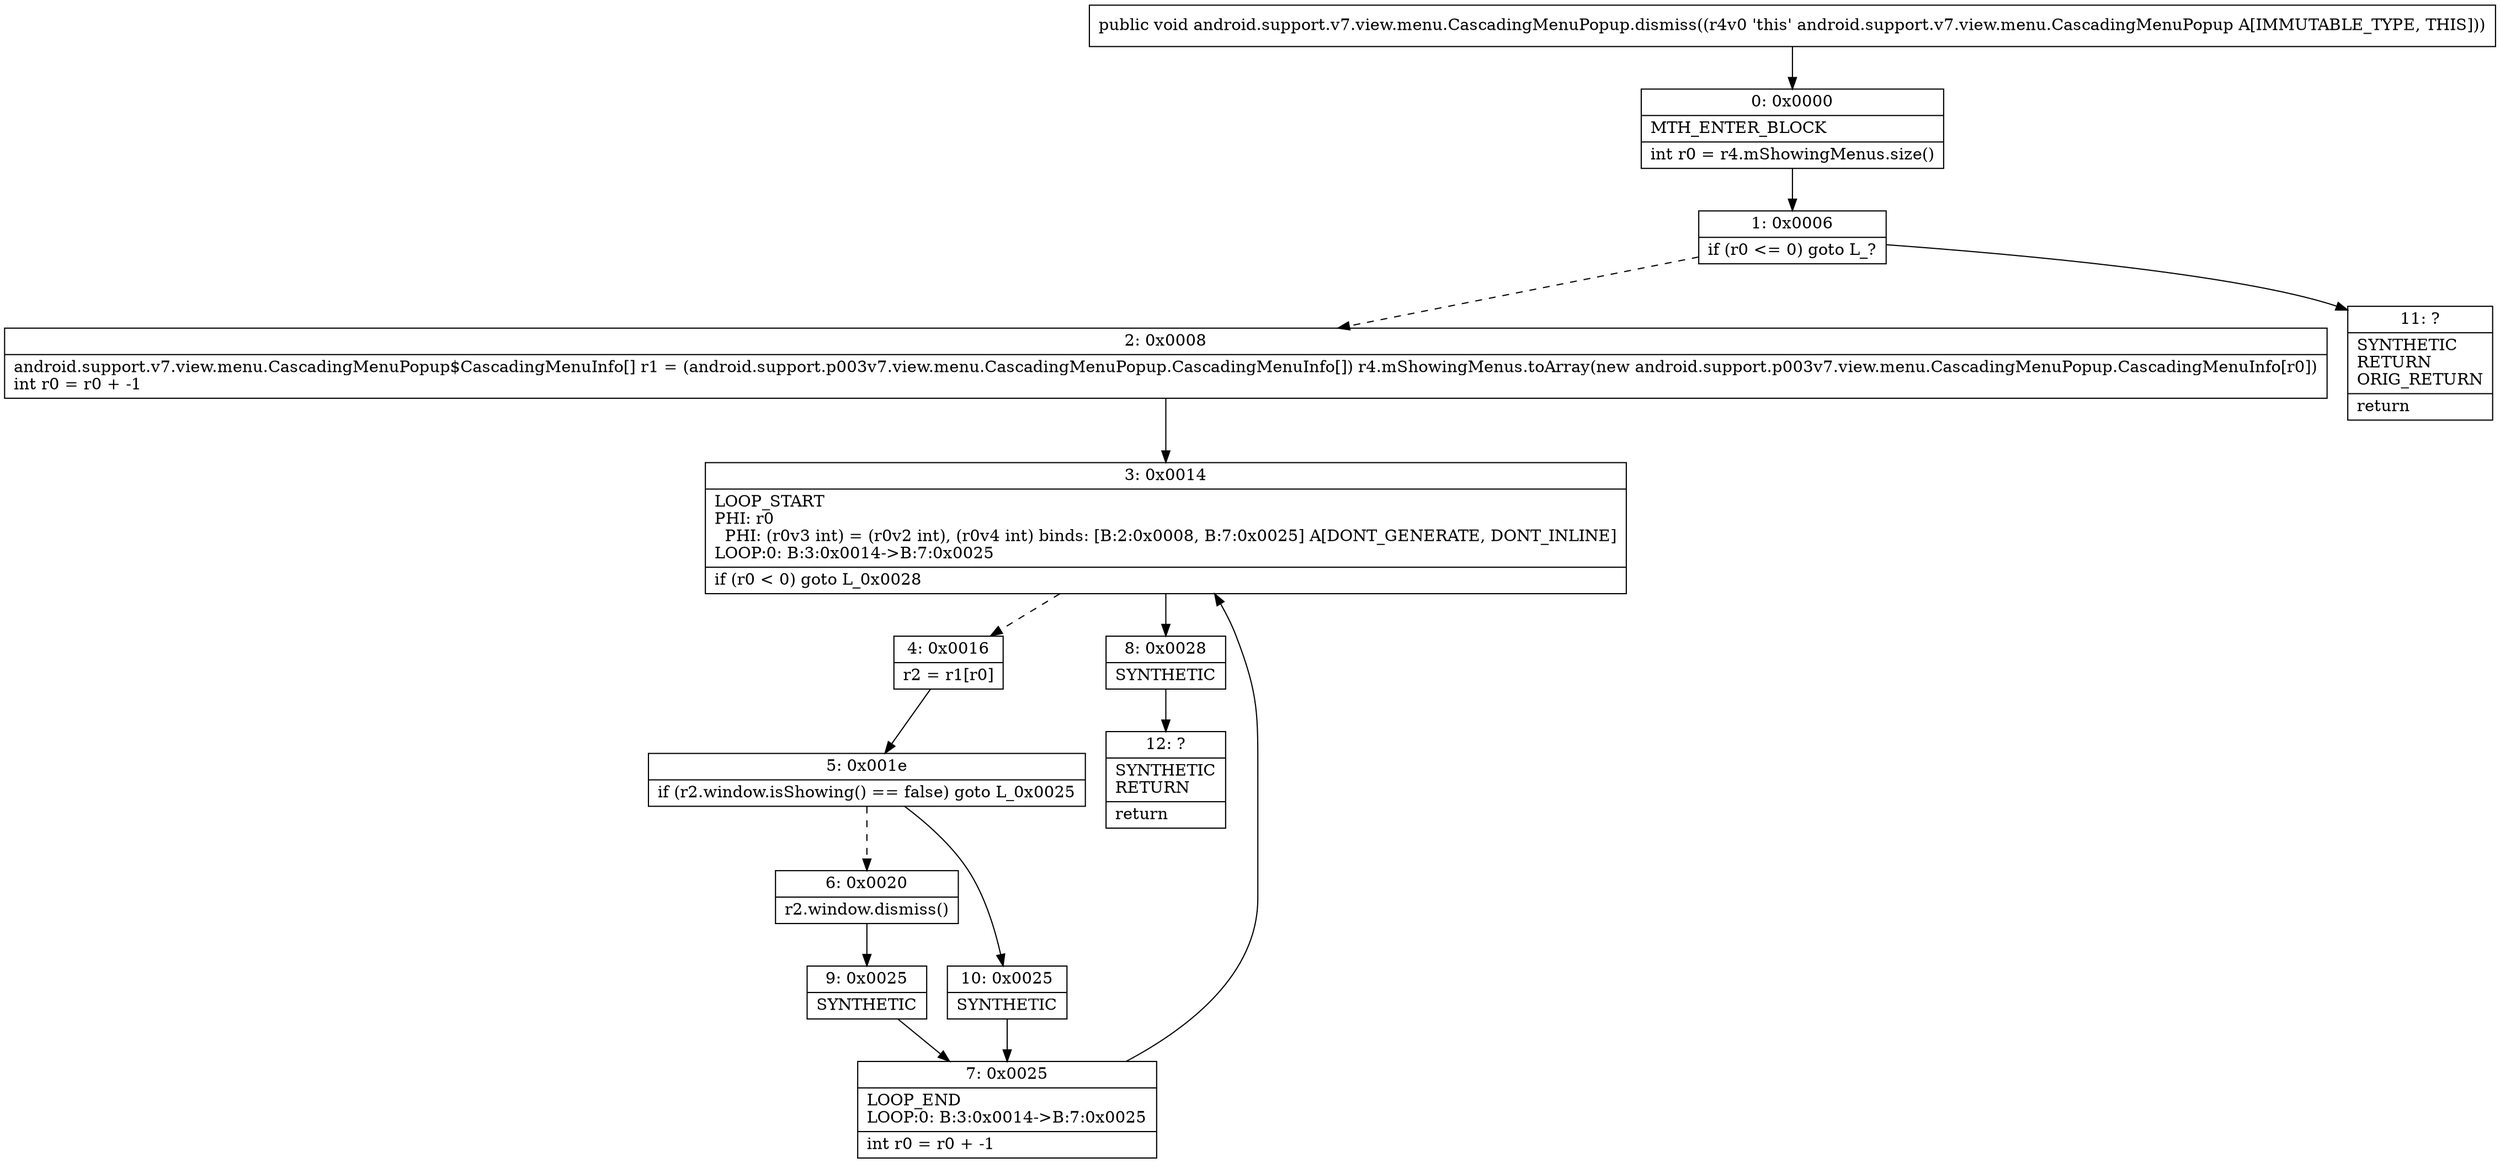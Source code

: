 digraph "CFG forandroid.support.v7.view.menu.CascadingMenuPopup.dismiss()V" {
Node_0 [shape=record,label="{0\:\ 0x0000|MTH_ENTER_BLOCK\l|int r0 = r4.mShowingMenus.size()\l}"];
Node_1 [shape=record,label="{1\:\ 0x0006|if (r0 \<= 0) goto L_?\l}"];
Node_2 [shape=record,label="{2\:\ 0x0008|android.support.v7.view.menu.CascadingMenuPopup$CascadingMenuInfo[] r1 = (android.support.p003v7.view.menu.CascadingMenuPopup.CascadingMenuInfo[]) r4.mShowingMenus.toArray(new android.support.p003v7.view.menu.CascadingMenuPopup.CascadingMenuInfo[r0])\lint r0 = r0 + \-1\l}"];
Node_3 [shape=record,label="{3\:\ 0x0014|LOOP_START\lPHI: r0 \l  PHI: (r0v3 int) = (r0v2 int), (r0v4 int) binds: [B:2:0x0008, B:7:0x0025] A[DONT_GENERATE, DONT_INLINE]\lLOOP:0: B:3:0x0014\-\>B:7:0x0025\l|if (r0 \< 0) goto L_0x0028\l}"];
Node_4 [shape=record,label="{4\:\ 0x0016|r2 = r1[r0]\l}"];
Node_5 [shape=record,label="{5\:\ 0x001e|if (r2.window.isShowing() == false) goto L_0x0025\l}"];
Node_6 [shape=record,label="{6\:\ 0x0020|r2.window.dismiss()\l}"];
Node_7 [shape=record,label="{7\:\ 0x0025|LOOP_END\lLOOP:0: B:3:0x0014\-\>B:7:0x0025\l|int r0 = r0 + \-1\l}"];
Node_8 [shape=record,label="{8\:\ 0x0028|SYNTHETIC\l}"];
Node_9 [shape=record,label="{9\:\ 0x0025|SYNTHETIC\l}"];
Node_10 [shape=record,label="{10\:\ 0x0025|SYNTHETIC\l}"];
Node_11 [shape=record,label="{11\:\ ?|SYNTHETIC\lRETURN\lORIG_RETURN\l|return\l}"];
Node_12 [shape=record,label="{12\:\ ?|SYNTHETIC\lRETURN\l|return\l}"];
MethodNode[shape=record,label="{public void android.support.v7.view.menu.CascadingMenuPopup.dismiss((r4v0 'this' android.support.v7.view.menu.CascadingMenuPopup A[IMMUTABLE_TYPE, THIS])) }"];
MethodNode -> Node_0;
Node_0 -> Node_1;
Node_1 -> Node_2[style=dashed];
Node_1 -> Node_11;
Node_2 -> Node_3;
Node_3 -> Node_4[style=dashed];
Node_3 -> Node_8;
Node_4 -> Node_5;
Node_5 -> Node_6[style=dashed];
Node_5 -> Node_10;
Node_6 -> Node_9;
Node_7 -> Node_3;
Node_8 -> Node_12;
Node_9 -> Node_7;
Node_10 -> Node_7;
}

